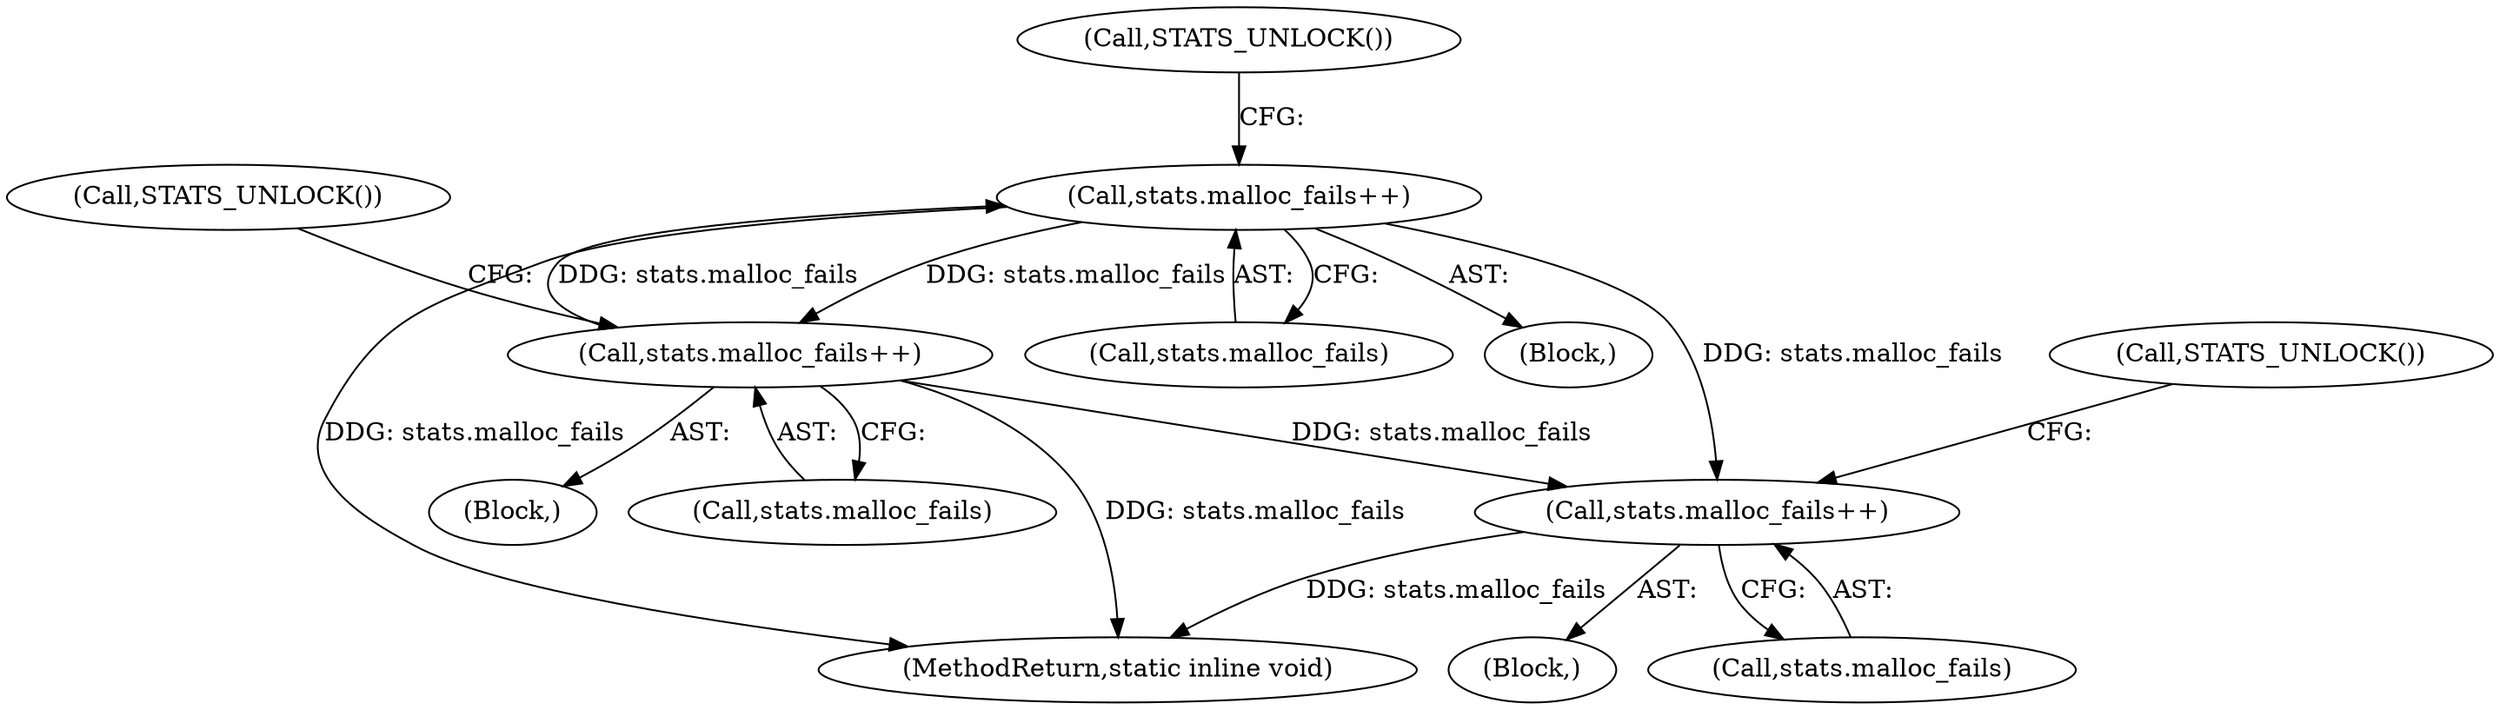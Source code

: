 digraph "0_memcached_a8c4a82787b8b6c256d61bd5c42fb7f92d1bae00@API" {
"1000298" [label="(Call,stats.malloc_fails++)"];
"1000230" [label="(Call,stats.malloc_fails++)"];
"1000298" [label="(Call,stats.malloc_fails++)"];
"1000320" [label="(Call,stats.malloc_fails++)"];
"1000228" [label="(Block,)"];
"1000299" [label="(Call,stats.malloc_fails)"];
"1000231" [label="(Call,stats.malloc_fails)"];
"1000756" [label="(MethodReturn,static inline void)"];
"1000298" [label="(Call,stats.malloc_fails++)"];
"1000234" [label="(Call,STATS_UNLOCK())"];
"1000318" [label="(Block,)"];
"1000324" [label="(Call,STATS_UNLOCK())"];
"1000296" [label="(Block,)"];
"1000320" [label="(Call,stats.malloc_fails++)"];
"1000321" [label="(Call,stats.malloc_fails)"];
"1000230" [label="(Call,stats.malloc_fails++)"];
"1000302" [label="(Call,STATS_UNLOCK())"];
"1000298" -> "1000296"  [label="AST: "];
"1000298" -> "1000299"  [label="CFG: "];
"1000299" -> "1000298"  [label="AST: "];
"1000302" -> "1000298"  [label="CFG: "];
"1000298" -> "1000756"  [label="DDG: stats.malloc_fails"];
"1000298" -> "1000230"  [label="DDG: stats.malloc_fails"];
"1000230" -> "1000298"  [label="DDG: stats.malloc_fails"];
"1000298" -> "1000320"  [label="DDG: stats.malloc_fails"];
"1000230" -> "1000228"  [label="AST: "];
"1000230" -> "1000231"  [label="CFG: "];
"1000231" -> "1000230"  [label="AST: "];
"1000234" -> "1000230"  [label="CFG: "];
"1000230" -> "1000756"  [label="DDG: stats.malloc_fails"];
"1000230" -> "1000320"  [label="DDG: stats.malloc_fails"];
"1000320" -> "1000318"  [label="AST: "];
"1000320" -> "1000321"  [label="CFG: "];
"1000321" -> "1000320"  [label="AST: "];
"1000324" -> "1000320"  [label="CFG: "];
"1000320" -> "1000756"  [label="DDG: stats.malloc_fails"];
}
